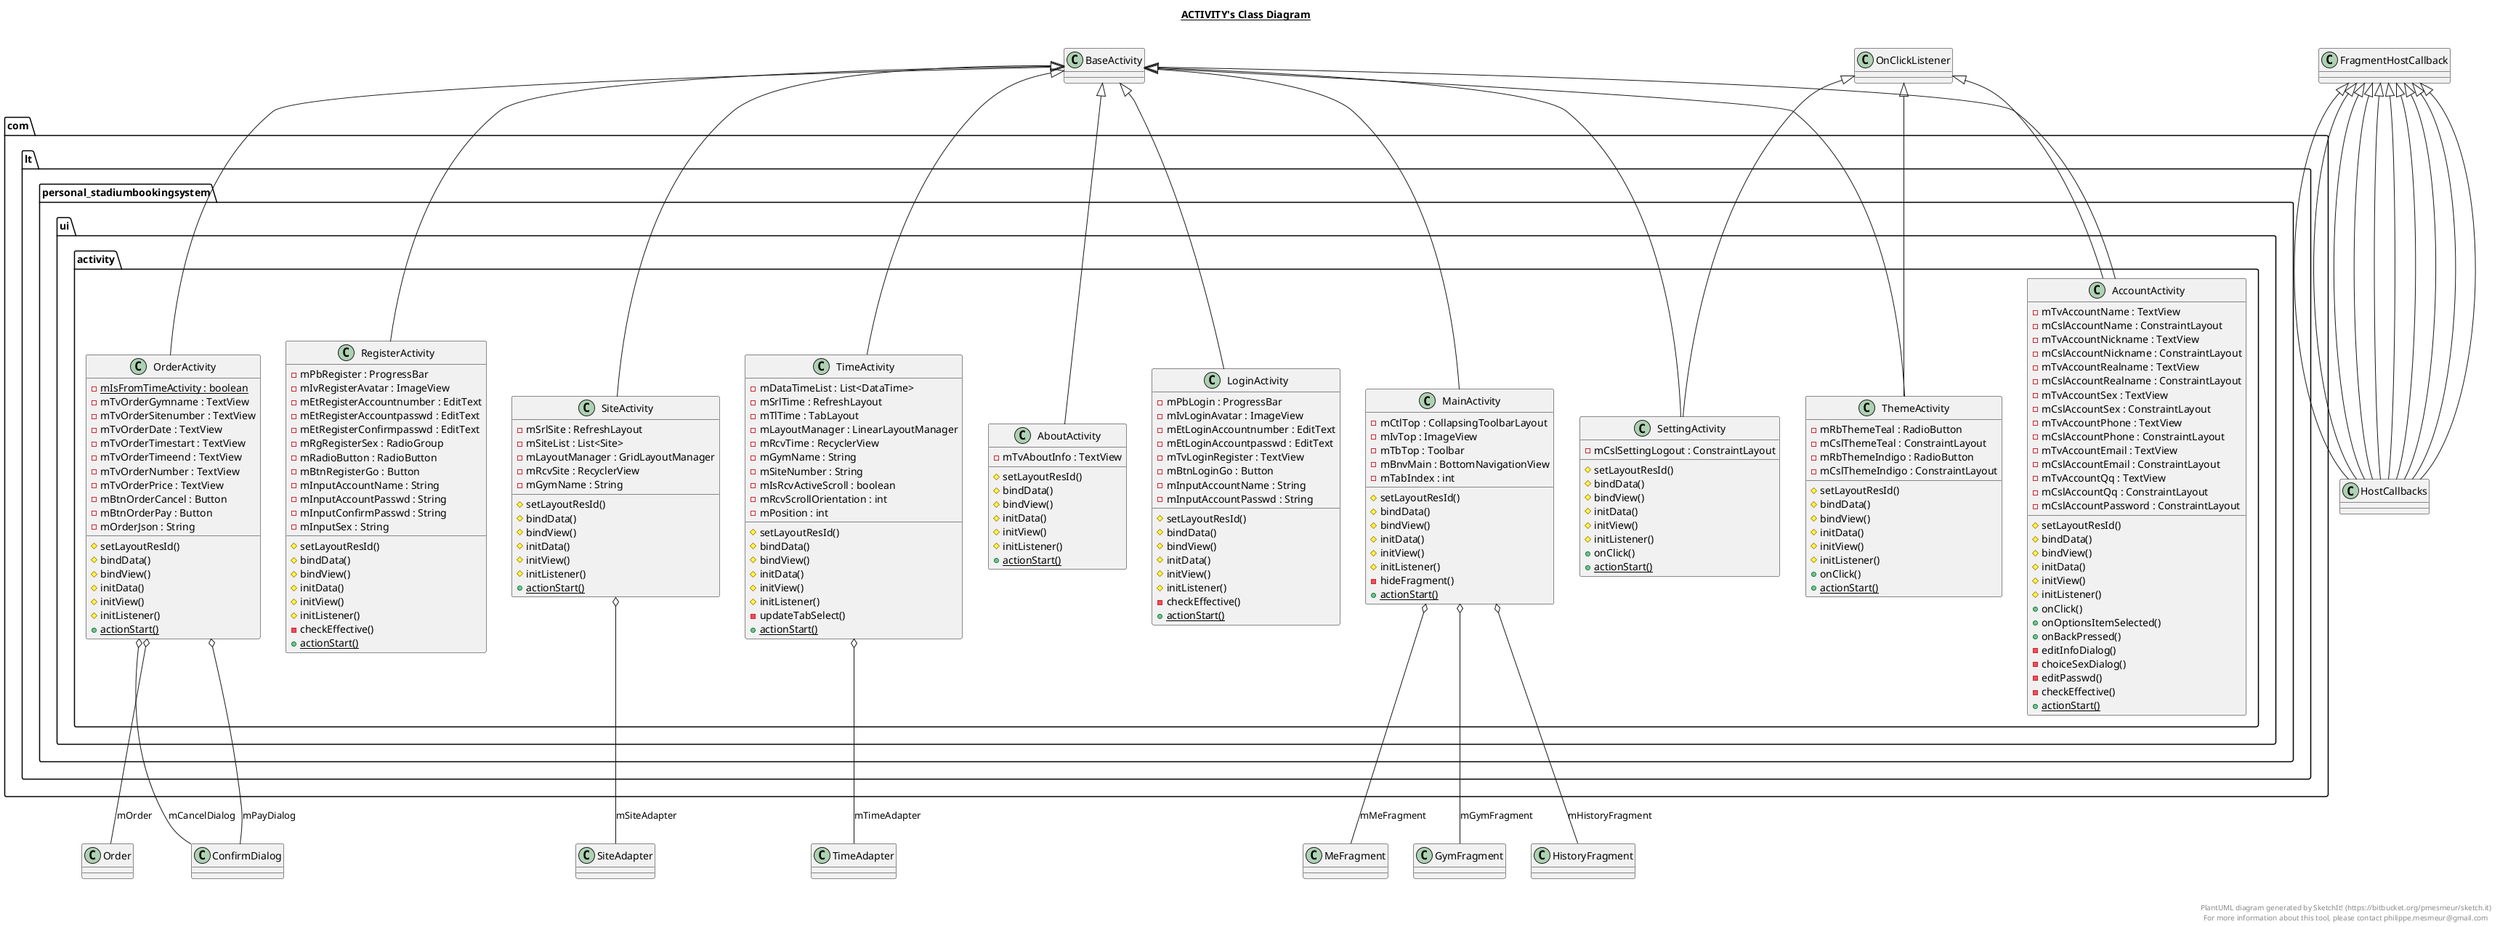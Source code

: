 @startuml

title __ACTIVITY's Class Diagram__\n

  package com.lt.personal_stadiumbookingsystem {
    package com.lt.personal_stadiumbookingsystem.ui.activity {
      class AboutActivity {
          - mTvAboutInfo : TextView
          # setLayoutResId()
          # bindData()
          # bindView()
          # initData()
          # initView()
          # initListener()
          {static} + actionStart()
      }
    }
  }
  

  package com.lt.personal_stadiumbookingsystem {
    package com.lt.personal_stadiumbookingsystem.ui.activity {
      class AccountActivity {
          - mTvAccountName : TextView
          - mCslAccountName : ConstraintLayout
          - mTvAccountNickname : TextView
          - mCslAccountNickname : ConstraintLayout
          - mTvAccountRealname : TextView
          - mCslAccountRealname : ConstraintLayout
          - mTvAccountSex : TextView
          - mCslAccountSex : ConstraintLayout
          - mTvAccountPhone : TextView
          - mCslAccountPhone : ConstraintLayout
          - mTvAccountEmail : TextView
          - mCslAccountEmail : ConstraintLayout
          - mTvAccountQq : TextView
          - mCslAccountQq : ConstraintLayout
          - mCslAccountPassword : ConstraintLayout
          # setLayoutResId()
          # bindData()
          # bindView()
          # initData()
          # initView()
          # initListener()
          + onClick()
          + onOptionsItemSelected()
          + onBackPressed()
          - editInfoDialog()
          - choiceSexDialog()
          - editPasswd()
          - checkEffective()
          {static} + actionStart()
      }
    }
  }
  

  package com.lt.personal_stadiumbookingsystem {
    package com.lt.personal_stadiumbookingsystem.ui.activity {
      class LoginActivity {
          - mPbLogin : ProgressBar
          - mIvLoginAvatar : ImageView
          - mEtLoginAccountnumber : EditText
          - mEtLoginAccountpasswd : EditText
          - mTvLoginRegister : TextView
          - mBtnLoginGo : Button
          - mInputAccountName : String
          - mInputAccountPasswd : String
          # setLayoutResId()
          # bindData()
          # bindView()
          # initData()
          # initView()
          # initListener()
          - checkEffective()
          {static} + actionStart()
      }
    }
  }
  

  package com.lt.personal_stadiumbookingsystem {
    package com.lt.personal_stadiumbookingsystem.ui.activity {
      class MainActivity {
          - mCtlTop : CollapsingToolbarLayout
          - mIvTop : ImageView
          - mTbTop : Toolbar
          - mBnvMain : BottomNavigationView
          - mTabIndex : int
          # setLayoutResId()
          # bindData()
          # bindView()
          # initData()
          # initView()
          # initListener()
          - hideFragment()
          {static} + actionStart()
      }
    }
  }
  

  package com.lt.personal_stadiumbookingsystem {
    package com.lt.personal_stadiumbookingsystem.ui.activity {
      class OrderActivity {
          {static} - mIsFromTimeActivity : boolean
          - mTvOrderGymname : TextView
          - mTvOrderSitenumber : TextView
          - mTvOrderDate : TextView
          - mTvOrderTimestart : TextView
          - mTvOrderTimeend : TextView
          - mTvOrderNumber : TextView
          - mTvOrderPrice : TextView
          - mBtnOrderCancel : Button
          - mBtnOrderPay : Button
          - mOrderJson : String
          # setLayoutResId()
          # bindData()
          # bindView()
          # initData()
          # initView()
          # initListener()
          {static} + actionStart()
      }
    }
  }
  

  package com.lt.personal_stadiumbookingsystem {
    package com.lt.personal_stadiumbookingsystem.ui.activity {
      class RegisterActivity {
          - mPbRegister : ProgressBar
          - mIvRegisterAvatar : ImageView
          - mEtRegisterAccountnumber : EditText
          - mEtRegisterAccountpasswd : EditText
          - mEtRegisterConfirmpasswd : EditText
          - mRgRegisterSex : RadioGroup
          - mRadioButton : RadioButton
          - mBtnRegisterGo : Button
          - mInputAccountName : String
          - mInputAccountPasswd : String
          - mInputConfirmPasswd : String
          - mInputSex : String
          # setLayoutResId()
          # bindData()
          # bindView()
          # initData()
          # initView()
          # initListener()
          - checkEffective()
          {static} + actionStart()
      }
    }
  }
  

  package com.lt.personal_stadiumbookingsystem {
    package com.lt.personal_stadiumbookingsystem.ui.activity {
      class SettingActivity {
          - mCslSettingLogout : ConstraintLayout
          # setLayoutResId()
          # bindData()
          # bindView()
          # initData()
          # initView()
          # initListener()
          + onClick()
          {static} + actionStart()
      }
    }
  }
  

  package com.lt.personal_stadiumbookingsystem {
    package com.lt.personal_stadiumbookingsystem.ui.activity {
      class SiteActivity {
          - mSrlSite : RefreshLayout
          - mSiteList : List<Site>
          - mLayoutManager : GridLayoutManager
          - mRcvSite : RecyclerView
          - mGymName : String
          # setLayoutResId()
          # bindData()
          # bindView()
          # initData()
          # initView()
          # initListener()
          {static} + actionStart()
      }
    }
  }
  

  package com.lt.personal_stadiumbookingsystem {
    package com.lt.personal_stadiumbookingsystem.ui.activity {
      class ThemeActivity {
          - mRbThemeTeal : RadioButton
          - mCslThemeTeal : ConstraintLayout
          - mRbThemeIndigo : RadioButton
          - mCslThemeIndigo : ConstraintLayout
          # setLayoutResId()
          # bindData()
          # bindView()
          # initData()
          # initView()
          # initListener()
          + onClick()
          {static} + actionStart()
      }
    }
  }
  

  package com.lt.personal_stadiumbookingsystem {
    package com.lt.personal_stadiumbookingsystem.ui.activity {
      class TimeActivity {
          - mDataTimeList : List<DataTime>
          - mSrlTime : RefreshLayout
          - mTlTime : TabLayout
          - mLayoutManager : LinearLayoutManager
          - mRcvTime : RecyclerView
          - mGymName : String
          - mSiteNumber : String
          - mIsRcvActiveScroll : boolean
          - mRcvScrollOrientation : int
          - mPosition : int
          # setLayoutResId()
          # bindData()
          # bindView()
          # initData()
          # initView()
          # initListener()
          - updateTabSelect()
          {static} + actionStart()
      }
    }
  }
  

  AboutActivity -up-|> BaseActivity
  HostCallbacks -up-|> FragmentHostCallback
  AccountActivity -up-|> OnClickListener
  AccountActivity -up-|> BaseActivity
  HostCallbacks -up-|> FragmentHostCallback
  LoginActivity -up-|> BaseActivity
  HostCallbacks -up-|> FragmentHostCallback
  MainActivity -up-|> BaseActivity
  MainActivity o-- GymFragment : mGymFragment
  MainActivity o-- HistoryFragment : mHistoryFragment
  MainActivity o-- MeFragment : mMeFragment
  HostCallbacks -up-|> FragmentHostCallback
  OrderActivity -up-|> BaseActivity
  OrderActivity o-- Order : mOrder
  OrderActivity o-- ConfirmDialog : mPayDialog
  OrderActivity o-- ConfirmDialog : mCancelDialog
  HostCallbacks -up-|> FragmentHostCallback
  RegisterActivity -up-|> BaseActivity
  HostCallbacks -up-|> FragmentHostCallback
  SettingActivity -up-|> OnClickListener
  SettingActivity -up-|> BaseActivity
  HostCallbacks -up-|> FragmentHostCallback
  SiteActivity -up-|> BaseActivity
  SiteActivity o-- SiteAdapter : mSiteAdapter
  HostCallbacks -up-|> FragmentHostCallback
  ThemeActivity -up-|> OnClickListener
  ThemeActivity -up-|> BaseActivity
  HostCallbacks -up-|> FragmentHostCallback
  TimeActivity -up-|> BaseActivity
  TimeActivity o-- TimeAdapter : mTimeAdapter
  HostCallbacks -up-|> FragmentHostCallback


right footer


PlantUML diagram generated by SketchIt! (https://bitbucket.org/pmesmeur/sketch.it)
For more information about this tool, please contact philippe.mesmeur@gmail.com
endfooter

@enduml
